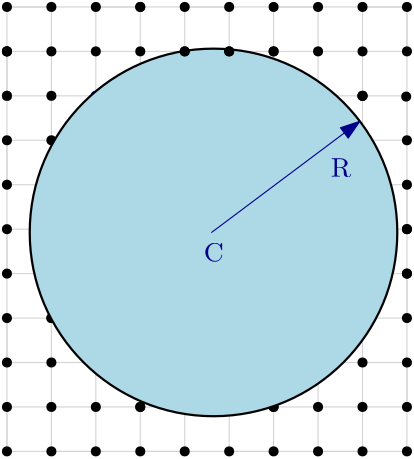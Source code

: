 <?xml version="1.0"?>
<!DOCTYPE ipe SYSTEM "ipe.dtd">
<ipe version="70005" creator="Ipe 7.1.1">
<info created="D:20130524143309" modified="D:20130530174709"/>
<ipestyle name="basic">
<symbol name="arrow/arc(spx)">
<path stroke="sym-stroke" fill="sym-stroke" pen="sym-pen">
0 0 m
-1 0.333 l
-1 -0.333 l
h
</path>
</symbol>
<symbol name="arrow/farc(spx)">
<path stroke="sym-stroke" fill="white" pen="sym-pen">
0 0 m
-1 0.333 l
-1 -0.333 l
h
</path>
</symbol>
<symbol name="mark/circle(sx)" transformations="translations">
<path fill="sym-stroke">
0.6 0 0 0.6 0 0 e
0.4 0 0 0.4 0 0 e
</path>
</symbol>
<symbol name="mark/disk(sx)" transformations="translations">
<path fill="sym-stroke">
0.6 0 0 0.6 0 0 e
</path>
</symbol>
<symbol name="mark/fdisk(sfx)" transformations="translations">
<group>
<path fill="sym-fill">
0.5 0 0 0.5 0 0 e
</path>
<path fill="sym-stroke" fillrule="eofill">
0.6 0 0 0.6 0 0 e
0.4 0 0 0.4 0 0 e
</path>
</group>
</symbol>
<symbol name="mark/box(sx)" transformations="translations">
<path fill="sym-stroke" fillrule="eofill">
-0.6 -0.6 m
0.6 -0.6 l
0.6 0.6 l
-0.6 0.6 l
h
-0.4 -0.4 m
0.4 -0.4 l
0.4 0.4 l
-0.4 0.4 l
h
</path>
</symbol>
<symbol name="mark/square(sx)" transformations="translations">
<path fill="sym-stroke">
-0.6 -0.6 m
0.6 -0.6 l
0.6 0.6 l
-0.6 0.6 l
h
</path>
</symbol>
<symbol name="mark/fsquare(sfx)" transformations="translations">
<group>
<path fill="sym-fill">
-0.5 -0.5 m
0.5 -0.5 l
0.5 0.5 l
-0.5 0.5 l
h
</path>
<path fill="sym-stroke" fillrule="eofill">
-0.6 -0.6 m
0.6 -0.6 l
0.6 0.6 l
-0.6 0.6 l
h
-0.4 -0.4 m
0.4 -0.4 l
0.4 0.4 l
-0.4 0.4 l
h
</path>
</group>
</symbol>
<symbol name="mark/cross(sx)" transformations="translations">
<group>
<path fill="sym-stroke">
-0.43 -0.57 m
0.57 0.43 l
0.43 0.57 l
-0.57 -0.43 l
h
</path>
<path fill="sym-stroke">
-0.43 0.57 m
0.57 -0.43 l
0.43 -0.57 l
-0.57 0.43 l
h
</path>
</group>
</symbol>
<symbol name="arrow/fnormal(spx)">
<path stroke="sym-stroke" fill="white" pen="sym-pen">
0 0 m
-1 0.333 l
-1 -0.333 l
h
</path>
</symbol>
<symbol name="arrow/pointed(spx)">
<path stroke="sym-stroke" fill="sym-stroke" pen="sym-pen">
0 0 m
-1 0.333 l
-0.8 0 l
-1 -0.333 l
h
</path>
</symbol>
<symbol name="arrow/fpointed(spx)">
<path stroke="sym-stroke" fill="white" pen="sym-pen">
0 0 m
-1 0.333 l
-0.8 0 l
-1 -0.333 l
h
</path>
</symbol>
<symbol name="arrow/linear(spx)">
<path stroke="sym-stroke" pen="sym-pen">
-1 0.333 m
0 0 l
-1 -0.333 l
</path>
</symbol>
<symbol name="arrow/fdouble(spx)">
<path stroke="sym-stroke" fill="white" pen="sym-pen">
0 0 m
-1 0.333 l
-1 -0.333 l
h
-1 0 m
-2 0.333 l
-2 -0.333 l
h
</path>
</symbol>
<symbol name="arrow/double(spx)">
<path stroke="sym-stroke" fill="sym-stroke" pen="sym-pen">
0 0 m
-1 0.333 l
-1 -0.333 l
h
-1 0 m
-2 0.333 l
-2 -0.333 l
h
</path>
</symbol>
<pen name="heavier" value="0.8"/>
<pen name="fat" value="1.2"/>
<pen name="ultrafat" value="2"/>
<symbolsize name="large" value="5"/>
<symbolsize name="small" value="2"/>
<symbolsize name="tiny" value="1.1"/>
<arrowsize name="large" value="10"/>
<arrowsize name="small" value="5"/>
<arrowsize name="tiny" value="3"/>
<color name="red" value="1 0 0"/>
<color name="green" value="0 1 0"/>
<color name="blue" value="0 0 1"/>
<color name="yellow" value="1 1 0"/>
<color name="orange" value="1 0.647 0"/>
<color name="gold" value="1 0.843 0"/>
<color name="purple" value="0.627 0.125 0.941"/>
<color name="gray" value="0.745"/>
<color name="brown" value="0.647 0.165 0.165"/>
<color name="navy" value="0 0 0.502"/>
<color name="pink" value="1 0.753 0.796"/>
<color name="seagreen" value="0.18 0.545 0.341"/>
<color name="turquoise" value="0.251 0.878 0.816"/>
<color name="violet" value="0.933 0.51 0.933"/>
<color name="darkblue" value="0 0 0.545"/>
<color name="darkcyan" value="0 0.545 0.545"/>
<color name="darkgray" value="0.663"/>
<color name="darkgreen" value="0 0.392 0"/>
<color name="darkmagenta" value="0.545 0 0.545"/>
<color name="darkorange" value="1 0.549 0"/>
<color name="darkred" value="0.545 0 0"/>
<color name="lightblue" value="0.678 0.847 0.902"/>
<color name="lightcyan" value="0.878 1 1"/>
<color name="lightgray" value="0.827"/>
<color name="lightgreen" value="0.565 0.933 0.565"/>
<color name="lightyellow" value="1 1 0.878"/>
<dashstyle name="dashed" value="[4] 0"/>
<dashstyle name="dotted" value="[1 3] 0"/>
<dashstyle name="dash dotted" value="[4 2 1 2] 0"/>
<dashstyle name="dash dot dotted" value="[4 2 1 2 1 2] 0"/>
<textsize name="large" value="\large"/>
<textsize name="Large" value="\Large"/>
<textsize name="LARGE" value="\LARGE"/>
<textsize name="huge" value="\huge"/>
<textsize name="Huge" value="\Huge"/>
<textsize name="small" value="\small"/>
<textsize name="footnote" value="\footnotesize"/>
<textsize name="tiny" value="\tiny"/>
<textstyle name="center" begin="\begin{center}" end="\end{center}"/>
<textstyle name="itemize" begin="\begin{itemize}" end="\end{itemize}"/>
<textstyle name="item" begin="\begin{itemize}\item{}" end="\end{itemize}"/>
<gridsize name="4 pts" value="4"/>
<gridsize name="8 pts (~3 mm)" value="8"/>
<gridsize name="16 pts (~6 mm)" value="16"/>
<gridsize name="32 pts (~12 mm)" value="32"/>
<gridsize name="10 pts (~3.5 mm)" value="10"/>
<gridsize name="20 pts (~7 mm)" value="20"/>
<gridsize name="14 pts (~5 mm)" value="14"/>
<gridsize name="28 pts (~10 mm)" value="28"/>
<gridsize name="56 pts (~20 mm)" value="56"/>
<anglesize name="90 deg" value="90"/>
<anglesize name="60 deg" value="60"/>
<anglesize name="45 deg" value="45"/>
<anglesize name="30 deg" value="30"/>
<anglesize name="22.5 deg" value="22.5"/>
<tiling name="falling" angle="-60" step="4" width="1"/>
<tiling name="rising" angle="30" step="4" width="1"/>
</ipestyle>
<page>
<layer name="dot"/>
<layer name="circle"/>
<layer name="beta"/>
<layer name="alpha"/>
<layer name="gamma"/>
<view layers="dot circle" active="gamma"/>
<path layer="circle" stroke="lightgray">
384 544 m
384 544 l
384 704 l
368 704 l
368 544 l
352 544 l
352 704 l
336 704 l
336 544 l
320 544 l
320 704 l
304 704 l
304 544 l
288 544 l
288 704 l
272 704 l
272 544 l
256 544 l
256 704 l
240 704 l
240 544 l
</path>
<path stroke="lightgray">
240 704 m
384 704 l
384 688 l
240 688 l
240 672 l
384 672 l
384 656 l
240 656 l
240 640 l
384 640 l
384 624 l
240 624 l
240 608 l
384 608 l
384 592 l
240 592 l
240 576 l
384 576 l
384 560 l
240 560 l
240 544 l
384 544 l
</path>
<use layer="dot" name="mark/disk(sx)" pos="256 672" size="normal" stroke="black"/>
<use name="mark/disk(sx)" pos="256 656" size="normal" stroke="black"/>
<use name="mark/disk(sx)" pos="256 640" size="normal" stroke="black"/>
<use name="mark/disk(sx)" pos="256 624" size="normal" stroke="black"/>
<use name="mark/disk(sx)" pos="256 608" size="normal" stroke="black"/>
<use name="mark/disk(sx)" pos="256 608" size="normal" stroke="black"/>
<use name="mark/disk(sx)" pos="256 592" size="normal" stroke="black"/>
<use name="mark/disk(sx)" pos="256 576" size="normal" stroke="black"/>
<use name="mark/disk(sx)" pos="272 576" size="normal" stroke="black"/>
<use name="mark/disk(sx)" pos="272 592" size="normal" stroke="black"/>
<use name="mark/disk(sx)" pos="272 608" size="normal" stroke="black"/>
<use name="mark/disk(sx)" pos="272 624" size="normal" stroke="black"/>
<use name="mark/disk(sx)" pos="272 640" size="normal" stroke="black"/>
<use name="mark/disk(sx)" pos="272 656" size="normal" stroke="black"/>
<use name="mark/disk(sx)" pos="272 672" size="normal" stroke="black"/>
<use name="mark/disk(sx)" pos="288 672" size="normal" stroke="black"/>
<use name="mark/disk(sx)" pos="288 656" size="normal" stroke="black"/>
<use name="mark/disk(sx)" pos="288 640" size="normal" stroke="black"/>
<use name="mark/disk(sx)" pos="288 624" size="normal" stroke="black"/>
<use name="mark/disk(sx)" pos="288 608" size="normal" stroke="black"/>
<use name="mark/disk(sx)" pos="288 592" size="normal" stroke="black"/>
<use name="mark/disk(sx)" pos="288 576" size="normal" stroke="black"/>
<use name="mark/disk(sx)" pos="304 576" size="normal" stroke="black"/>
<use name="mark/disk(sx)" pos="304 592" size="normal" stroke="black"/>
<use name="mark/disk(sx)" pos="304 608" size="normal" stroke="black"/>
<use name="mark/disk(sx)" pos="304 624" size="normal" stroke="black"/>
<use name="mark/disk(sx)" pos="304 640" size="normal" stroke="black"/>
<use name="mark/disk(sx)" pos="304 656" size="normal" stroke="black"/>
<use name="mark/disk(sx)" pos="304 672" size="normal" stroke="black"/>
<use name="mark/disk(sx)" pos="320 672" size="normal" stroke="black"/>
<use name="mark/disk(sx)" pos="320 656" size="normal" stroke="black"/>
<use name="mark/disk(sx)" pos="320 640" size="normal" stroke="black"/>
<use name="mark/disk(sx)" pos="320 624" size="normal" stroke="black"/>
<use name="mark/disk(sx)" pos="320 608" size="normal" stroke="black"/>
<use name="mark/disk(sx)" pos="320 592" size="normal" stroke="black"/>
<use name="mark/disk(sx)" pos="320 576" size="normal" stroke="black"/>
<use name="mark/disk(sx)" pos="336 656" size="normal" stroke="black"/>
<use name="mark/disk(sx)" pos="336 640" size="normal" stroke="black"/>
<use name="mark/disk(sx)" pos="336 624" size="normal" stroke="black"/>
<use name="mark/disk(sx)" pos="336 608" size="normal" stroke="black"/>
<use name="mark/disk(sx)" pos="336 576" size="normal" stroke="black"/>
<use name="mark/disk(sx)" pos="336 576" size="normal" stroke="black"/>
<use name="mark/disk(sx)" pos="352 576" size="normal" stroke="black"/>
<use name="mark/disk(sx)" pos="352 592" size="normal" stroke="black"/>
<use name="mark/disk(sx)" pos="352 608" size="normal" stroke="black"/>
<use name="mark/disk(sx)" pos="352 640" size="normal" stroke="black"/>
<use name="mark/disk(sx)" pos="352 656" size="normal" stroke="black"/>
<use name="mark/disk(sx)" pos="352 672" size="normal" stroke="black"/>
<use name="mark/disk(sx)" pos="336 672" size="normal" stroke="black"/>
<use name="mark/disk(sx)" pos="352 624" size="normal" stroke="black"/>
<use name="mark/disk(sx)" pos="336 592" size="normal" stroke="black"/>
<use name="mark/disk(sx)" pos="368 576" size="normal" stroke="black"/>
<use name="mark/disk(sx)" pos="368 592" size="normal" stroke="black"/>
<use name="mark/disk(sx)" pos="368 592" size="normal" stroke="black"/>
<use name="mark/disk(sx)" pos="368 608" size="normal" stroke="black"/>
<use name="mark/disk(sx)" pos="368 624" size="normal" stroke="black"/>
<use name="mark/disk(sx)" pos="368 640" size="normal" stroke="black"/>
<use name="mark/disk(sx)" pos="368 672" size="normal" stroke="black"/>
<use name="mark/disk(sx)" pos="368 672" size="normal" stroke="black"/>
<use name="mark/disk(sx)" pos="368 672" size="normal" stroke="black"/>
<use name="mark/disk(sx)" pos="368 656" size="normal" stroke="black"/>
<use name="mark/disk(sx)" pos="352 560" size="normal" stroke="black"/>
<use name="mark/disk(sx)" pos="336 560" size="normal" stroke="black"/>
<use name="mark/disk(sx)" pos="320 560" size="normal" stroke="black"/>
<use name="mark/disk(sx)" pos="288 560" size="normal" stroke="black"/>
<use name="mark/disk(sx)" pos="288 560" size="normal" stroke="black"/>
<use name="mark/disk(sx)" pos="272 560" size="normal" stroke="black"/>
<use name="mark/disk(sx)" pos="256 560" size="normal" stroke="black"/>
<use name="mark/disk(sx)" pos="304 560" size="normal" stroke="black"/>
<use name="mark/disk(sx)" pos="368 560" size="normal" stroke="black"/>
<use name="mark/disk(sx)" pos="256 592" size="normal" stroke="black"/>
<use name="mark/disk(sx)" pos="336 560" size="normal" stroke="black"/>
<use name="mark/disk(sx)" pos="288 656" size="normal" stroke="blue"/>
<use name="mark/disk(sx)" pos="272 672" size="normal" stroke="blue"/>
<use name="mark/disk(sx)" pos="288 672" size="normal" stroke="blue"/>
<use name="mark/disk(sx)" pos="304 672" size="normal" stroke="blue"/>
<use name="mark/disk(sx)" pos="320 672" size="normal" stroke="blue"/>
<use name="mark/disk(sx)" pos="336 672" size="normal" stroke="blue"/>
<use name="mark/disk(sx)" pos="352 672" size="normal" stroke="blue"/>
<use name="mark/disk(sx)" pos="352 656" size="normal" stroke="blue"/>
<use name="mark/disk(sx)" pos="368 656" size="normal" stroke="blue"/>
<use name="mark/disk(sx)" pos="368 640" size="normal" stroke="blue"/>
<use name="mark/disk(sx)" pos="352 640" size="normal" stroke="blue"/>
<use name="mark/disk(sx)" pos="336 640" size="normal" stroke="blue"/>
<use name="mark/disk(sx)" pos="336 656" size="normal" stroke="blue"/>
<use name="mark/disk(sx)" pos="320 656" size="normal" stroke="blue"/>
<use name="mark/disk(sx)" pos="320 640" size="normal" stroke="blue"/>
<use name="mark/disk(sx)" pos="304 640" size="normal" stroke="blue"/>
<use name="mark/disk(sx)" pos="304 656" size="normal" stroke="blue"/>
<use name="mark/disk(sx)" pos="288 624" size="normal" stroke="blue"/>
<use name="mark/disk(sx)" pos="288 640" size="normal" stroke="blue"/>
<use name="mark/disk(sx)" pos="272 640" size="normal" stroke="blue"/>
<use name="mark/disk(sx)" pos="272 656" size="normal" stroke="blue"/>
<use name="mark/disk(sx)" pos="256 640" size="normal" stroke="blue"/>
<use name="mark/disk(sx)" pos="256 624" size="normal" stroke="blue"/>
<use name="mark/disk(sx)" pos="272 624" size="normal" stroke="blue"/>
<use name="mark/disk(sx)" pos="304 624" size="normal" stroke="blue"/>
<use name="mark/disk(sx)" pos="320 624" size="normal" stroke="blue"/>
<use name="mark/disk(sx)" pos="336 624" size="normal" stroke="blue"/>
<use name="mark/disk(sx)" pos="352 624" size="normal" stroke="blue"/>
<use name="mark/disk(sx)" pos="368 624" size="normal" stroke="blue"/>
<use name="mark/disk(sx)" pos="368 608" size="normal" stroke="blue"/>
<use name="mark/disk(sx)" pos="352 608" size="normal" stroke="blue"/>
<use name="mark/disk(sx)" pos="336 608" size="normal" stroke="blue"/>
<use name="mark/disk(sx)" pos="320 608" size="normal" stroke="blue"/>
<use name="mark/disk(sx)" pos="304 608" size="normal" stroke="blue"/>
<use name="mark/disk(sx)" pos="288 608" size="normal" stroke="blue"/>
<use name="mark/disk(sx)" pos="272 608" size="normal" stroke="blue"/>
<use name="mark/disk(sx)" pos="256 608" size="normal" stroke="blue"/>
<use name="mark/disk(sx)" pos="272 592" size="normal" stroke="blue"/>
<use name="mark/disk(sx)" pos="288 592" size="normal" stroke="blue"/>
<use name="mark/disk(sx)" pos="304 592" size="normal" stroke="blue"/>
<use name="mark/disk(sx)" pos="320 592" size="normal" stroke="blue"/>
<use name="mark/disk(sx)" pos="336 592" size="normal" stroke="blue"/>
<use name="mark/disk(sx)" pos="352 592" size="normal" stroke="blue"/>
<use name="mark/disk(sx)" pos="368 592" size="normal" stroke="blue"/>
<use name="mark/disk(sx)" pos="352 576" size="normal" stroke="blue"/>
<use name="mark/disk(sx)" pos="336 576" size="normal" stroke="blue"/>
<use name="mark/disk(sx)" pos="320 576" size="normal" stroke="blue"/>
<use name="mark/disk(sx)" pos="304 576" size="normal" stroke="blue"/>
<use name="mark/disk(sx)" pos="288 576" size="normal" stroke="blue"/>
<use name="mark/disk(sx)" pos="272 576" size="normal" stroke="blue"/>
<use name="mark/disk(sx)" pos="304 560" size="normal" stroke="blue"/>
<use name="mark/disk(sx)" pos="320 560" size="normal" stroke="blue"/>
<use layer="circle" name="mark/cross(sx)" pos="313.578 622.758" size="normal" stroke="purple"/>
<path stroke="black" fill="lightblue" pen="heavier">
66.163 0 0 66.163 314.363 622.823 e
</path>
<use layer="dot" name="mark/disk(sx)" pos="256 688" size="normal" stroke="black"/>
<use name="mark/disk(sx)" pos="272 688" size="normal" stroke="black"/>
<use name="mark/disk(sx)" pos="288 688" size="normal" stroke="black"/>
<use name="mark/disk(sx)" pos="304 688" size="normal" stroke="black"/>
<use name="mark/disk(sx)" pos="320 688" size="normal" stroke="black"/>
<use name="mark/disk(sx)" pos="336 688" size="normal" stroke="black"/>
<use name="mark/disk(sx)" pos="336 688" size="normal" stroke="black"/>
<use name="mark/disk(sx)" pos="352 688" size="normal" stroke="black"/>
<use name="mark/disk(sx)" pos="368 688" size="normal" stroke="black"/>
<use name="mark/disk(sx)" pos="384 688" size="normal" stroke="black"/>
<use name="mark/disk(sx)" pos="384 656" size="normal" stroke="black"/>
<use name="mark/disk(sx)" pos="384 624" size="normal" stroke="black"/>
<use name="mark/disk(sx)" pos="384 608" size="normal" stroke="black"/>
<use name="mark/disk(sx)" pos="384 608" size="normal" stroke="black"/>
<use name="mark/disk(sx)" pos="384 592" size="normal" stroke="black"/>
<use name="mark/disk(sx)" pos="384 576" size="normal" stroke="black"/>
<use name="mark/disk(sx)" pos="384 624" size="normal" stroke="black"/>
<use name="mark/disk(sx)" pos="384 640" size="normal" stroke="black"/>
<use matrix="1 0 0 1 -0.269329 -0.269329" name="mark/disk(sx)" pos="384 672" size="normal" stroke="black"/>
<use name="mark/disk(sx)" pos="384 560" size="normal" stroke="black"/>
<use name="mark/circle(sx)" pos="240 688" size="normal" stroke="black"/>
<use name="mark/circle(sx)" pos="240 672" size="normal" stroke="black"/>
<use name="mark/circle(sx)" pos="240 672" size="normal" stroke="black"/>
<use name="mark/circle(sx)" pos="240 688" size="normal" stroke="black"/>
<use name="mark/disk(sx)" pos="240 656" size="normal" stroke="white"/>
<use name="mark/disk(sx)" pos="240 656" size="normal" stroke="white"/>
<use name="mark/disk(sx)" pos="240 672" size="normal" stroke="white"/>
<use name="mark/disk(sx)" pos="240 688" size="normal" stroke="black"/>
<use name="mark/disk(sx)" pos="240 672" size="normal" stroke="black"/>
<use name="mark/disk(sx)" pos="240 656" size="normal" stroke="black"/>
<use name="mark/disk(sx)" pos="240 640" size="normal" stroke="black"/>
<use name="mark/disk(sx)" pos="240 624" size="normal" stroke="black"/>
<use name="mark/disk(sx)" pos="240 608" size="normal" stroke="black"/>
<use name="mark/disk(sx)" pos="240 576" size="normal" stroke="black"/>
<use name="mark/disk(sx)" pos="240 592" size="normal" stroke="black"/>
<use name="mark/disk(sx)" pos="240 560" size="normal" stroke="black"/>
<use name="mark/disk(sx)" pos="240 704" size="normal" stroke="black"/>
<use name="mark/disk(sx)" pos="256 704" size="normal" stroke="black"/>
<use name="mark/disk(sx)" pos="352 704" size="normal" stroke="black"/>
<use name="mark/disk(sx)" pos="368 704" size="normal" stroke="black"/>
<use name="mark/disk(sx)" pos="384 704" size="normal" stroke="black"/>
<use name="mark/disk(sx)" pos="336 704" size="normal" stroke="black"/>
<use name="mark/disk(sx)" pos="304 704" size="normal" stroke="black"/>
<use name="mark/disk(sx)" pos="288 704" size="normal" stroke="black"/>
<use name="mark/disk(sx)" pos="288 704" size="normal" stroke="black"/>
<use name="mark/disk(sx)" pos="272 704" size="normal" stroke="black"/>
<use name="mark/disk(sx)" pos="320 704" size="normal" stroke="black"/>
<use name="mark/disk(sx)" pos="240 544" size="normal" stroke="black"/>
<use name="mark/disk(sx)" pos="256 544" size="normal" stroke="black"/>
<use name="mark/disk(sx)" pos="272 544" size="normal" stroke="black"/>
<use name="mark/disk(sx)" pos="288 544" size="normal" stroke="black"/>
<use name="mark/disk(sx)" pos="304 544" size="normal" stroke="black"/>
<use name="mark/disk(sx)" pos="320 544" size="normal" stroke="black"/>
<use name="mark/disk(sx)" pos="336 544" size="normal" stroke="black"/>
<use name="mark/disk(sx)" pos="352 544" size="normal" stroke="black"/>
<use name="mark/disk(sx)" pos="384 544" size="normal" stroke="black"/>
<use name="mark/disk(sx)" pos="368 544" size="normal" stroke="black"/>
<use name="mark/disk(sx)" pos="320 688" size="normal" stroke="black"/>
<use name="mark/disk(sx)" pos="304 688" size="normal" stroke="black"/>
<path layer="beta" stroke="red" pen="heavier" arrow="normal/normal">
256.211 591.516 m
320.581 687.667 l
336.471 560.543 l
256.48 591.785 l
</path>
<path stroke="purple" pen="heavier" arrow="normal/normal">
288 640 m
336 608 l
</path>
<path stroke="purple" pen="heavier" arrow="normal/normal">
328.661 624.644 m
199.113 607.945 l
</path>
<path layer="alpha" stroke="blue">
304 688 m
320 688 l
352 672 l
368 656 l
368 592 l
336 560 l
304 560 l
272 576 l
256 592 l
256 640 l
272 672 l
304 688 l
</path>
<path layer="gamma" stroke="black">
304 688 m
336 688 l
368 672 l
384 640 l
</path>
<path stroke="black">
384 640 m
384 592 l
320 544 l
272 560 l
256 592 l
256 592 l
</path>
<path stroke="black">
256 656 m
240 624 l
256 592 l
256 592 l
</path>
<path stroke="black">
256 656 m
272 688 l
304 688 l
</path>
<path layer="circle" stroke="darkblue" arrow="normal/normal">
313.578 622.758 m
367.057 662.834 l
</path>
<text matrix="1 0 0 1 0.359564 -5.11657" transformations="translations" pos="310.533 617.408" stroke="darkblue" type="label" valign="baseline">C</text>
<text matrix="1 0 0 1 4.61441 -5.43712" transformations="translations" pos="352 648.112" stroke="darkblue" type="label" valign="baseline">R</text>
</page>
</ipe>
